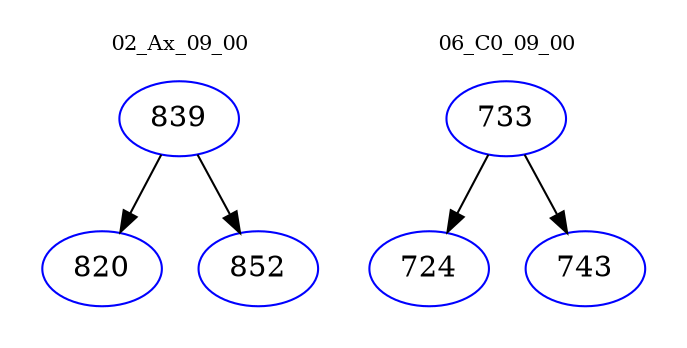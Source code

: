 digraph{
subgraph cluster_0 {
color = white
label = "02_Ax_09_00";
fontsize=10;
T0_839 [label="839", color="blue"]
T0_839 -> T0_820 [color="black"]
T0_820 [label="820", color="blue"]
T0_839 -> T0_852 [color="black"]
T0_852 [label="852", color="blue"]
}
subgraph cluster_1 {
color = white
label = "06_C0_09_00";
fontsize=10;
T1_733 [label="733", color="blue"]
T1_733 -> T1_724 [color="black"]
T1_724 [label="724", color="blue"]
T1_733 -> T1_743 [color="black"]
T1_743 [label="743", color="blue"]
}
}
